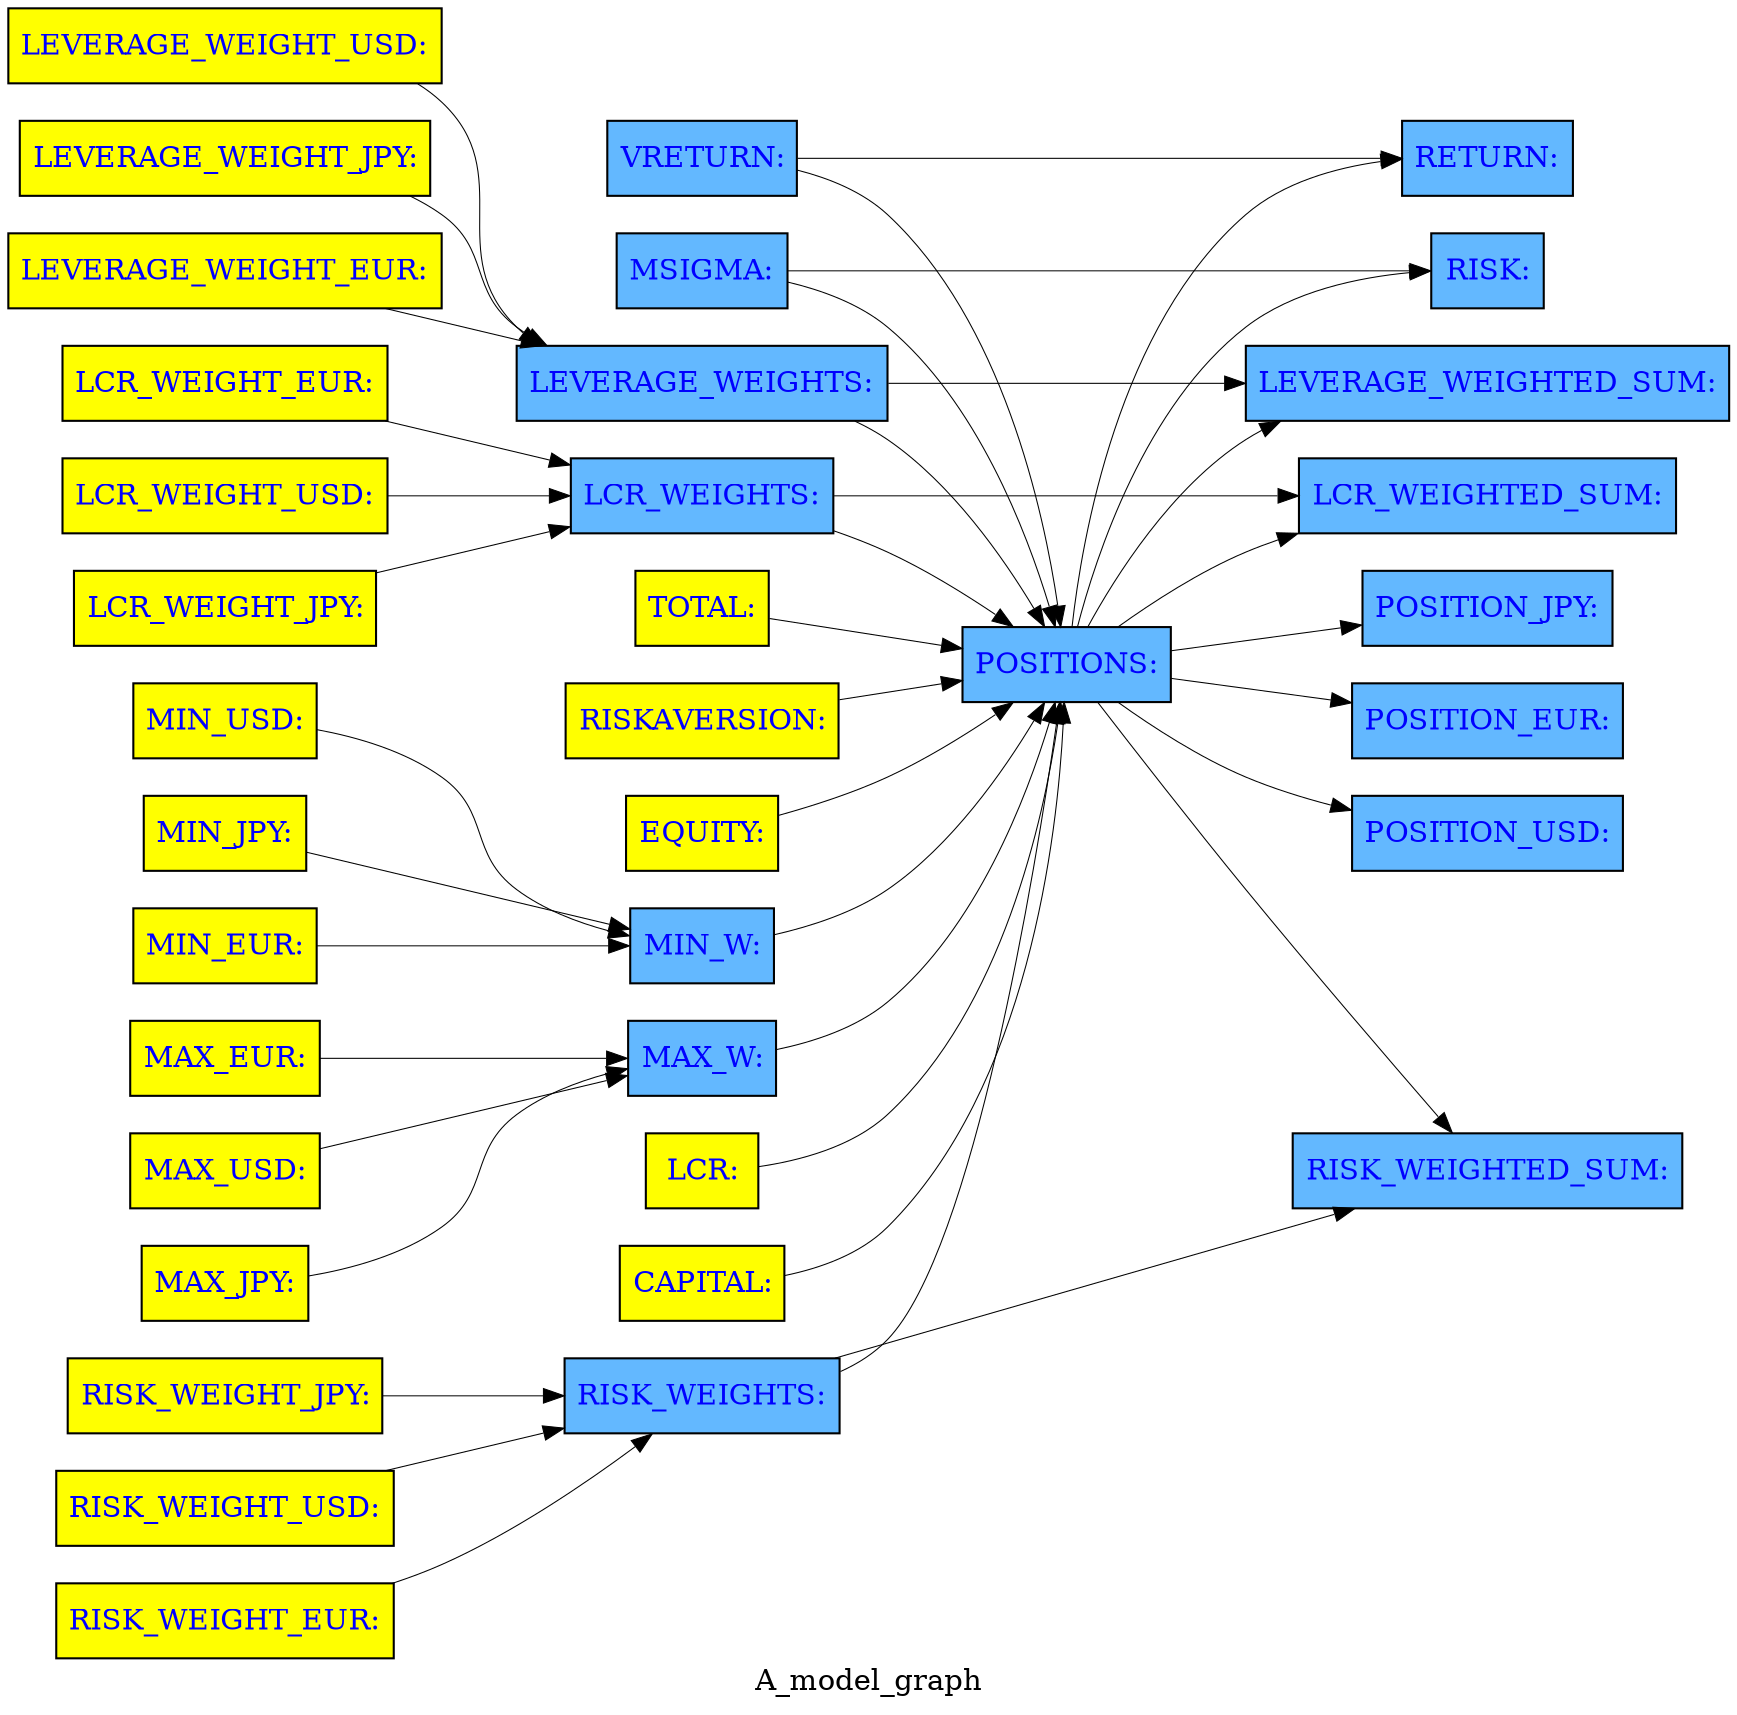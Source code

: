 digraph TD { rankdir ="LR" 
{node  [margin=0.025 fontcolor=blue style=filled ] 
 "RISKAVERSION" [ shape=box fillcolor= yellow tooltip="RISKAVERSION&#10;Exogen"  margin=0.025 fontcolor=blue style = filled  label=<<TABLE BORDER='0' CELLBORDER = '0' style = "filled"  > <TR><TD tooltip="RISKAVERSION&#10;Exogen">RISKAVERSION:</TD></TR> </TABLE>> ]
"LEVERAGE_WEIGHT_USD" [ shape=box fillcolor= yellow tooltip="LEVERAGE_WEIGHT_USD&#10;Exogen"  margin=0.025 fontcolor=blue style = filled  label=<<TABLE BORDER='0' CELLBORDER = '0' style = "filled"  > <TR><TD tooltip="LEVERAGE_WEIGHT_USD&#10;Exogen">LEVERAGE_WEIGHT_USD:</TD></TR> </TABLE>> ]
"VRETURN" [ shape=box fillcolor= steelblue1 tooltip="VRETURN&#10;FRML &lt;MATRIX&gt; VRETURN         = MATRIX([0.048,0.040,0.035]) &#36;"  margin=0.025 fontcolor=blue style = filled  label=<<TABLE BORDER='0' CELLBORDER = '0' style = "filled"  > <TR><TD tooltip="VRETURN&#10;FRML &lt;MATRIX&gt; VRETURN         = MATRIX([0.048,0.040,0.035]) &#36;">VRETURN:</TD></TR> </TABLE>> ]
"LCR_WEIGHT_EUR" [ shape=box fillcolor= yellow tooltip="LCR_WEIGHT_EUR&#10;Exogen"  margin=0.025 fontcolor=blue style = filled  label=<<TABLE BORDER='0' CELLBORDER = '0' style = "filled"  > <TR><TD tooltip="LCR_WEIGHT_EUR&#10;Exogen">LCR_WEIGHT_EUR:</TD></TR> </TABLE>> ]
"MAX_EUR" [ shape=box fillcolor= yellow tooltip="MAX_EUR&#10;Exogen"  margin=0.025 fontcolor=blue style = filled  label=<<TABLE BORDER='0' CELLBORDER = '0' style = "filled"  > <TR><TD tooltip="MAX_EUR&#10;Exogen">MAX_EUR:</TD></TR> </TABLE>> ]
"LEVERAGE_WEIGHTS" [ shape=box fillcolor= steelblue1 tooltip="LEVERAGE_WEIGHTS&#10;FRML &lt;MATRIX&gt; LEVERAGE_WEIGHTS  = MATRIX(&#10;[LEVERAGE_WEIGHT_USD,LEVERAGE_WEIGHT_JPY,LEVERAGE_WEIGHT_EUR]) &#36;"  margin=0.025 fontcolor=blue style = filled  label=<<TABLE BORDER='0' CELLBORDER = '0' style = "filled"  > <TR><TD tooltip="LEVERAGE_WEIGHTS&#10;FRML &lt;MATRIX&gt; LEVERAGE_WEIGHTS  = MATRIX(&#10;[LEVERAGE_WEIGHT_USD,LEVERAGE_WEIGHT_JPY,LEVERAGE_WEIGHT_EUR]) &#36;">LEVERAGE_WEIGHTS:</TD></TR> </TABLE>> ]
"EQUITY" [ shape=box fillcolor= yellow tooltip="EQUITY&#10;Exogen"  margin=0.025 fontcolor=blue style = filled  label=<<TABLE BORDER='0' CELLBORDER = '0' style = "filled"  > <TR><TD tooltip="EQUITY&#10;Exogen">EQUITY:</TD></TR> </TABLE>> ]
"MIN_USD" [ shape=box fillcolor= yellow tooltip="MIN_USD&#10;Exogen"  margin=0.025 fontcolor=blue style = filled  label=<<TABLE BORDER='0' CELLBORDER = '0' style = "filled"  > <TR><TD tooltip="MIN_USD&#10;Exogen">MIN_USD:</TD></TR> </TABLE>> ]
"LCR_WEIGHTS" [ shape=box fillcolor= steelblue1 tooltip="LCR_WEIGHTS&#10;FRML &lt;MATRIX&gt; LCR_WEIGHTS       = MATRIX(&#10;[LCR_WEIGHT_USD,LCR_WEIGHT_JPY,LCR_WEIGHT_EUR]) &#36;"  margin=0.025 fontcolor=blue style = filled  label=<<TABLE BORDER='0' CELLBORDER = '0' style = "filled"  > <TR><TD tooltip="LCR_WEIGHTS&#10;FRML &lt;MATRIX&gt; LCR_WEIGHTS       = MATRIX(&#10;[LCR_WEIGHT_USD,LCR_WEIGHT_JPY,LCR_WEIGHT_EUR]) &#36;">LCR_WEIGHTS:</TD></TR> </TABLE>> ]
"MIN_W" [ shape=box fillcolor= steelblue1 tooltip="MIN_W&#10;FRML &lt;MATRIX&gt; MIN_W             = MATRIX(&#10;[MIN_USD,MIN_JPY,MIN_EUR])       &#36;"  margin=0.025 fontcolor=blue style = filled  label=<<TABLE BORDER='0' CELLBORDER = '0' style = "filled"  > <TR><TD tooltip="MIN_W&#10;FRML &lt;MATRIX&gt; MIN_W             = MATRIX(&#10;[MIN_USD,MIN_JPY,MIN_EUR])       &#36;">MIN_W:</TD></TR> </TABLE>> ]
"MSIGMA" [ shape=box fillcolor= steelblue1 tooltip="MSIGMA&#10;FRML &lt;MATRIX&gt; MSIGMA  = MATRIX( [[0.01573635,0.01436816,	0.01045556],&#10;                                 [0.01436816,0.02289016,	0.01172995],&#10;                                 [0.01045556,0.01172995,	0.01748076]]  ) &#36;"  margin=0.025 fontcolor=blue style = filled  label=<<TABLE BORDER='0' CELLBORDER = '0' style = "filled"  > <TR><TD tooltip="MSIGMA&#10;FRML &lt;MATRIX&gt; MSIGMA  = MATRIX( [[0.01573635,0.01436816,	0.01045556],&#10;                                 [0.01436816,0.02289016,	0.01172995],&#10;                                 [0.01045556,0.01172995,	0.01748076]]  ) &#36;">MSIGMA:</TD></TR> </TABLE>> ]
"MAX_USD" [ shape=box fillcolor= yellow tooltip="MAX_USD&#10;Exogen"  margin=0.025 fontcolor=blue style = filled  label=<<TABLE BORDER='0' CELLBORDER = '0' style = "filled"  > <TR><TD tooltip="MAX_USD&#10;Exogen">MAX_USD:</TD></TR> </TABLE>> ]
"POSITIONS" [ shape=box fillcolor= steelblue1 tooltip="POSITIONS&#10;FRML &lt;MATRIX&gt; POSITIONS          =  MV_OPT(MSIGMA,VRETURN,RISKAVERSION, TOTAL,&#10;                      [[RISK_WEIGHTS] , [-LCR_WEIGHTS] , [LEVERAGE_WEIGHTS]],&#10;                                       [CAPITAL, -LCR , EQUITY] ,MIN_W,MAX_W) &#36;"  margin=0.025 fontcolor=blue style = filled  label=<<TABLE BORDER='0' CELLBORDER = '0' style = "filled"  > <TR><TD tooltip="POSITIONS&#10;FRML &lt;MATRIX&gt; POSITIONS          =  MV_OPT(MSIGMA,VRETURN,RISKAVERSION, TOTAL,&#10;                      [[RISK_WEIGHTS] , [-LCR_WEIGHTS] , [LEVERAGE_WEIGHTS]],&#10;                                       [CAPITAL, -LCR , EQUITY] ,MIN_W,MAX_W) &#36;">POSITIONS:</TD></TR> </TABLE>> ]
"MIN_JPY" [ shape=box fillcolor= yellow tooltip="MIN_JPY&#10;Exogen"  margin=0.025 fontcolor=blue style = filled  label=<<TABLE BORDER='0' CELLBORDER = '0' style = "filled"  > <TR><TD tooltip="MIN_JPY&#10;Exogen">MIN_JPY:</TD></TR> </TABLE>> ]
"RISK_WEIGHT_JPY" [ shape=box fillcolor= yellow tooltip="RISK_WEIGHT_JPY&#10;Exogen"  margin=0.025 fontcolor=blue style = filled  label=<<TABLE BORDER='0' CELLBORDER = '0' style = "filled"  > <TR><TD tooltip="RISK_WEIGHT_JPY&#10;Exogen">RISK_WEIGHT_JPY:</TD></TR> </TABLE>> ]
"RETURN" [ shape=box fillcolor= steelblue1 tooltip="RETURN&#10;FRML XX      RETURN             =  (POSITIONS.TRANS() * VRETURN        )[0,0] &#36;"  margin=0.025 fontcolor=blue style = filled  label=<<TABLE BORDER='0' CELLBORDER = '0' style = "filled"  > <TR><TD tooltip="RETURN&#10;FRML XX      RETURN             =  (POSITIONS.TRANS() * VRETURN        )[0,0] &#36;">RETURN:</TD></TR> </TABLE>> ]
"LEVERAGE_WEIGHT_JPY" [ shape=box fillcolor= yellow tooltip="LEVERAGE_WEIGHT_JPY&#10;Exogen"  margin=0.025 fontcolor=blue style = filled  label=<<TABLE BORDER='0' CELLBORDER = '0' style = "filled"  > <TR><TD tooltip="LEVERAGE_WEIGHT_JPY&#10;Exogen">LEVERAGE_WEIGHT_JPY:</TD></TR> </TABLE>> ]
"RISK" [ shape=box fillcolor= steelblue1 tooltip="RISK&#10;FRML XX      RISK               =  (POSITIONS.TRANS() * MSIGMA * POSITIONS)[0,0]&#36;"  margin=0.025 fontcolor=blue style = filled  label=<<TABLE BORDER='0' CELLBORDER = '0' style = "filled"  > <TR><TD tooltip="RISK&#10;FRML XX      RISK               =  (POSITIONS.TRANS() * MSIGMA * POSITIONS)[0,0]&#36;">RISK:</TD></TR> </TABLE>> ]
"LEVERAGE_WEIGHT_EUR" [ shape=box fillcolor= yellow tooltip="LEVERAGE_WEIGHT_EUR&#10;Exogen"  margin=0.025 fontcolor=blue style = filled  label=<<TABLE BORDER='0' CELLBORDER = '0' style = "filled"  > <TR><TD tooltip="LEVERAGE_WEIGHT_EUR&#10;Exogen">LEVERAGE_WEIGHT_EUR:</TD></TR> </TABLE>> ]
"POSITION_EUR" [ shape=box fillcolor= steelblue1 tooltip="POSITION_EUR&#10;FRML XX      POSITION_USD,POSITION_JPY,POSITION_EUR = POSITIONS &#36;"  margin=0.025 fontcolor=blue style = filled  label=<<TABLE BORDER='0' CELLBORDER = '0' style = "filled"  > <TR><TD tooltip="POSITION_EUR&#10;FRML XX      POSITION_USD,POSITION_JPY,POSITION_EUR = POSITIONS &#36;">POSITION_EUR:</TD></TR> </TABLE>> ]
"RISK_WEIGHT_USD" [ shape=box fillcolor= yellow tooltip="RISK_WEIGHT_USD&#10;Exogen"  margin=0.025 fontcolor=blue style = filled  label=<<TABLE BORDER='0' CELLBORDER = '0' style = "filled"  > <TR><TD tooltip="RISK_WEIGHT_USD&#10;Exogen">RISK_WEIGHT_USD:</TD></TR> </TABLE>> ]
"LCR_WEIGHTED_SUM" [ shape=box fillcolor= steelblue1 tooltip="LCR_WEIGHTED_SUM&#10;FRML XX      LCR_WEIGHTED_SUM      = (LCR_WEIGHTS.TRANS() * POSITIONS)[0,0] &#36;"  margin=0.025 fontcolor=blue style = filled  label=<<TABLE BORDER='0' CELLBORDER = '0' style = "filled"  > <TR><TD tooltip="LCR_WEIGHTED_SUM&#10;FRML XX      LCR_WEIGHTED_SUM      = (LCR_WEIGHTS.TRANS() * POSITIONS)[0,0] &#36;">LCR_WEIGHTED_SUM:</TD></TR> </TABLE>> ]
"RISK_WEIGHTS" [ shape=box fillcolor= steelblue1 tooltip="RISK_WEIGHTS&#10;FRML &lt;MATRIX&gt; RISK_WEIGHTS      = MATRIX(&#10;[RISK_WEIGHT_USD,RISK_WEIGHT_JPY,RISK_WEIGHT_EUR]) &#36;"  margin=0.025 fontcolor=blue style = filled  label=<<TABLE BORDER='0' CELLBORDER = '0' style = "filled"  > <TR><TD tooltip="RISK_WEIGHTS&#10;FRML &lt;MATRIX&gt; RISK_WEIGHTS      = MATRIX(&#10;[RISK_WEIGHT_USD,RISK_WEIGHT_JPY,RISK_WEIGHT_EUR]) &#36;">RISK_WEIGHTS:</TD></TR> </TABLE>> ]
"RISK_WEIGHT_EUR" [ shape=box fillcolor= yellow tooltip="RISK_WEIGHT_EUR&#10;Exogen"  margin=0.025 fontcolor=blue style = filled  label=<<TABLE BORDER='0' CELLBORDER = '0' style = "filled"  > <TR><TD tooltip="RISK_WEIGHT_EUR&#10;Exogen">RISK_WEIGHT_EUR:</TD></TR> </TABLE>> ]
"MAX_W" [ shape=box fillcolor= steelblue1 tooltip="MAX_W&#10;FRML &lt;MATRIX&gt; MAX_W             = MATRIX(&#10;[MAX_USD,MAX_JPY,MAX_EUR])      &#36;"  margin=0.025 fontcolor=blue style = filled  label=<<TABLE BORDER='0' CELLBORDER = '0' style = "filled"  > <TR><TD tooltip="MAX_W&#10;FRML &lt;MATRIX&gt; MAX_W             = MATRIX(&#10;[MAX_USD,MAX_JPY,MAX_EUR])      &#36;">MAX_W:</TD></TR> </TABLE>> ]
"LCR" [ shape=box fillcolor= yellow tooltip="LCR&#10;Exogen"  margin=0.025 fontcolor=blue style = filled  label=<<TABLE BORDER='0' CELLBORDER = '0' style = "filled"  > <TR><TD tooltip="LCR&#10;Exogen">LCR:</TD></TR> </TABLE>> ]
"CAPITAL" [ shape=box fillcolor= yellow tooltip="CAPITAL&#10;Exogen"  margin=0.025 fontcolor=blue style = filled  label=<<TABLE BORDER='0' CELLBORDER = '0' style = "filled"  > <TR><TD tooltip="CAPITAL&#10;Exogen">CAPITAL:</TD></TR> </TABLE>> ]
"POSITION_USD" [ shape=box fillcolor= steelblue1 tooltip="POSITION_USD&#10;FRML XX      POSITION_USD,POSITION_JPY,POSITION_EUR = POSITIONS &#36;"  margin=0.025 fontcolor=blue style = filled  label=<<TABLE BORDER='0' CELLBORDER = '0' style = "filled"  > <TR><TD tooltip="POSITION_USD&#10;FRML XX      POSITION_USD,POSITION_JPY,POSITION_EUR = POSITIONS &#36;">POSITION_USD:</TD></TR> </TABLE>> ]
"MAX_JPY" [ shape=box fillcolor= yellow tooltip="MAX_JPY&#10;Exogen"  margin=0.025 fontcolor=blue style = filled  label=<<TABLE BORDER='0' CELLBORDER = '0' style = "filled"  > <TR><TD tooltip="MAX_JPY&#10;Exogen">MAX_JPY:</TD></TR> </TABLE>> ]
"RISK_WEIGHTED_SUM" [ shape=box fillcolor= steelblue1 tooltip="RISK_WEIGHTED_SUM&#10;FRML XX      RISK_WEIGHTED_SUM     = (RISK_WEIGHTS.TRANS() * POSITIONS)[0,0] &#36;"  margin=0.025 fontcolor=blue style = filled  label=<<TABLE BORDER='0' CELLBORDER = '0' style = "filled"  > <TR><TD tooltip="RISK_WEIGHTED_SUM&#10;FRML XX      RISK_WEIGHTED_SUM     = (RISK_WEIGHTS.TRANS() * POSITIONS)[0,0] &#36;">RISK_WEIGHTED_SUM:</TD></TR> </TABLE>> ]
"LEVERAGE_WEIGHTED_SUM" [ shape=box fillcolor= steelblue1 tooltip="LEVERAGE_WEIGHTED_SUM&#10;FRML XX      LEVERAGE_WEIGHTED_SUM = (LEVERAGE_WEIGHTS.TRANS() * POSITIONS)[0,0] &#36;"  margin=0.025 fontcolor=blue style = filled  label=<<TABLE BORDER='0' CELLBORDER = '0' style = "filled"  > <TR><TD tooltip="LEVERAGE_WEIGHTED_SUM&#10;FRML XX      LEVERAGE_WEIGHTED_SUM = (LEVERAGE_WEIGHTS.TRANS() * POSITIONS)[0,0] &#36;">LEVERAGE_WEIGHTED_SUM:</TD></TR> </TABLE>> ]
"LCR_WEIGHT_USD" [ shape=box fillcolor= yellow tooltip="LCR_WEIGHT_USD&#10;Exogen"  margin=0.025 fontcolor=blue style = filled  label=<<TABLE BORDER='0' CELLBORDER = '0' style = "filled"  > <TR><TD tooltip="LCR_WEIGHT_USD&#10;Exogen">LCR_WEIGHT_USD:</TD></TR> </TABLE>> ]
"MIN_EUR" [ shape=box fillcolor= yellow tooltip="MIN_EUR&#10;Exogen"  margin=0.025 fontcolor=blue style = filled  label=<<TABLE BORDER='0' CELLBORDER = '0' style = "filled"  > <TR><TD tooltip="MIN_EUR&#10;Exogen">MIN_EUR:</TD></TR> </TABLE>> ]
"LCR_WEIGHT_JPY" [ shape=box fillcolor= yellow tooltip="LCR_WEIGHT_JPY&#10;Exogen"  margin=0.025 fontcolor=blue style = filled  label=<<TABLE BORDER='0' CELLBORDER = '0' style = "filled"  > <TR><TD tooltip="LCR_WEIGHT_JPY&#10;Exogen">LCR_WEIGHT_JPY:</TD></TR> </TABLE>> ]
"POSITION_JPY" [ shape=box fillcolor= steelblue1 tooltip="POSITION_JPY&#10;FRML XX      POSITION_USD,POSITION_JPY,POSITION_EUR = POSITIONS &#36;"  margin=0.025 fontcolor=blue style = filled  label=<<TABLE BORDER='0' CELLBORDER = '0' style = "filled"  > <TR><TD tooltip="POSITION_JPY&#10;FRML XX      POSITION_USD,POSITION_JPY,POSITION_EUR = POSITIONS &#36;">POSITION_JPY:</TD></TR> </TABLE>> ]
"TOTAL" [ shape=box fillcolor= yellow tooltip="TOTAL&#10;Exogen"  margin=0.025 fontcolor=blue style = filled  label=<<TABLE BORDER='0' CELLBORDER = '0' style = "filled"  > <TR><TD tooltip="TOTAL&#10;Exogen">TOTAL:</TD></TR> </TABLE>> ] 
} 
"LEVERAGE_WEIGHTS" -> "LEVERAGE_WEIGHTED_SUM" [ style = filled tooltip=NA href="bogus" penwidth = 0.5 ]
"RISKAVERSION" -> "POSITIONS" [ style = filled tooltip=NA href="bogus" penwidth = 0.5 ]
"LCR_WEIGHTS" -> "LCR_WEIGHTED_SUM" [ style = filled tooltip=NA href="bogus" penwidth = 0.5 ]
"MSIGMA" -> "POSITIONS" [ style = filled tooltip=NA href="bogus" penwidth = 0.5 ]
"LEVERAGE_WEIGHT_JPY" -> "LEVERAGE_WEIGHTS" [ style = filled tooltip=NA href="bogus" penwidth = 0.5 ]
"LEVERAGE_WEIGHT_USD" -> "LEVERAGE_WEIGHTS" [ style = filled tooltip=NA href="bogus" penwidth = 0.5 ]
"MAX_W" -> "POSITIONS" [ style = filled tooltip=NA href="bogus" penwidth = 0.5 ]
"POSITIONS" -> "POSITION_JPY" [ style = filled tooltip=NA href="bogus" penwidth = 0.5 ]
"LCR_WEIGHT_EUR" -> "LCR_WEIGHTS" [ style = filled tooltip=NA href="bogus" penwidth = 0.5 ]
"MSIGMA" -> "RISK" [ style = filled tooltip=NA href="bogus" penwidth = 0.5 ]
"POSITIONS" -> "RETURN" [ style = filled tooltip=NA href="bogus" penwidth = 0.5 ]
"MIN_JPY" -> "MIN_W" [ style = filled tooltip=NA href="bogus" penwidth = 0.5 ]
"VRETURN" -> "RETURN" [ style = filled tooltip=NA href="bogus" penwidth = 0.5 ]
"POSITIONS" -> "POSITION_USD" [ style = filled tooltip=NA href="bogus" penwidth = 0.5 ]
"LCR_WEIGHT_USD" -> "LCR_WEIGHTS" [ style = filled tooltip=NA href="bogus" penwidth = 0.5 ]
"LCR" -> "POSITIONS" [ style = filled tooltip=NA href="bogus" penwidth = 0.5 ]
"RISK_WEIGHTS" -> "POSITIONS" [ style = filled tooltip=NA href="bogus" penwidth = 0.5 ]
"MIN_USD" -> "MIN_W" [ style = filled tooltip=NA href="bogus" penwidth = 0.5 ]
"POSITIONS" -> "POSITION_EUR" [ style = filled tooltip=NA href="bogus" penwidth = 0.5 ]
"RISK_WEIGHT_USD" -> "RISK_WEIGHTS" [ style = filled tooltip=NA href="bogus" penwidth = 0.5 ]
"VRETURN" -> "POSITIONS" [ style = filled tooltip=NA href="bogus" penwidth = 0.5 ]
"LEVERAGE_WEIGHT_EUR" -> "LEVERAGE_WEIGHTS" [ style = filled tooltip=NA href="bogus" penwidth = 0.5 ]
"RISK_WEIGHT_EUR" -> "RISK_WEIGHTS" [ style = filled tooltip=NA href="bogus" penwidth = 0.5 ]
"RISK_WEIGHTS" -> "RISK_WEIGHTED_SUM" [ style = filled tooltip=NA href="bogus" penwidth = 0.5 ]
"MAX_EUR" -> "MAX_W" [ style = filled tooltip=NA href="bogus" penwidth = 0.5 ]
"POSITIONS" -> "LEVERAGE_WEIGHTED_SUM" [ style = filled tooltip=NA href="bogus" penwidth = 0.5 ]
"POSITIONS" -> "RISK" [ style = filled tooltip=NA href="bogus" penwidth = 0.5 ]
"MIN_EUR" -> "MIN_W" [ style = filled tooltip=NA href="bogus" penwidth = 0.5 ]
"MAX_JPY" -> "MAX_W" [ style = filled tooltip=NA href="bogus" penwidth = 0.5 ]
"MIN_W" -> "POSITIONS" [ style = filled tooltip=NA href="bogus" penwidth = 0.5 ]
"POSITIONS" -> "LCR_WEIGHTED_SUM" [ style = filled tooltip=NA href="bogus" penwidth = 0.5 ]
"EQUITY" -> "POSITIONS" [ style = filled tooltip=NA href="bogus" penwidth = 0.5 ]
"TOTAL" -> "POSITIONS" [ style = filled tooltip=NA href="bogus" penwidth = 0.5 ]
"POSITIONS" -> "RISK_WEIGHTED_SUM" [ style = filled tooltip=NA href="bogus" penwidth = 0.5 ]
"LCR_WEIGHT_JPY" -> "LCR_WEIGHTS" [ style = filled tooltip=NA href="bogus" penwidth = 0.5 ]
"MAX_USD" -> "MAX_W" [ style = filled tooltip=NA href="bogus" penwidth = 0.5 ]
"LCR_WEIGHTS" -> "POSITIONS" [ style = filled tooltip=NA href="bogus" penwidth = 0.5 ]
"RISK_WEIGHT_JPY" -> "RISK_WEIGHTS" [ style = filled tooltip=NA href="bogus" penwidth = 0.5 ]
"CAPITAL" -> "POSITIONS" [ style = filled tooltip=NA href="bogus" penwidth = 0.5 ]
"LEVERAGE_WEIGHTS" -> "POSITIONS" [ style = filled tooltip=NA href="bogus" penwidth = 0.5 ]
 label = "A_model_graph";
}